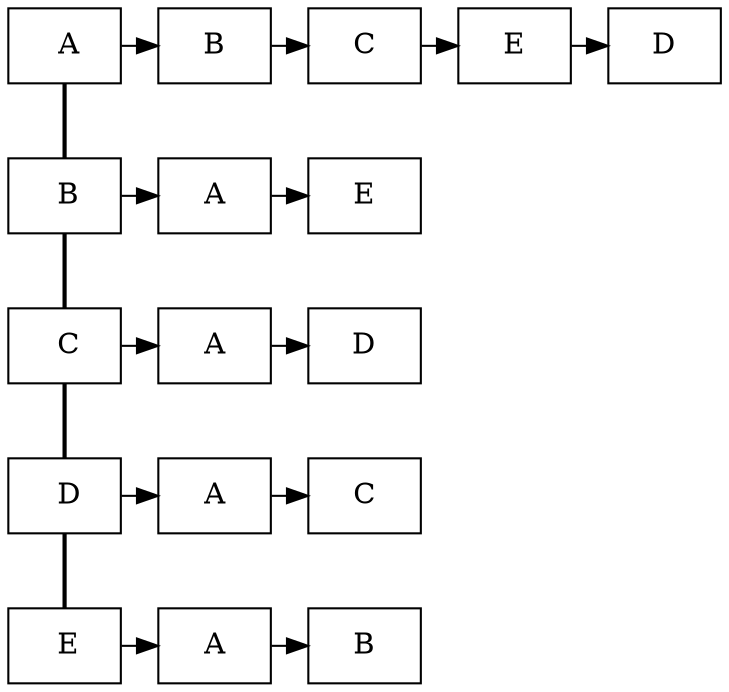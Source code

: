  digraph G{ 
 node [shape=rectangle]; 
node0 [label=" A" ];
node0B [label="B" ];
node0C [label="C" ];
node0E [label="E" ];
node0D [label="D" ];
node1 [label=" B" ];
node1A [label="A" ];
node1E [label="E" ];
node2 [label=" C" ];
node2A [label="A" ];
node2D [label="D" ];
node3 [label=" D" ];
node3A [label="A" ];
node3C [label="C" ];
node4 [label=" E" ];
node4A [label="A" ];
node4B [label="B" ];
node0-> node0B 
node0B -> node0C
node0C -> node0E
node0E -> node0D
node0-> node1 [penwidth=2, arrowhead=none];
node1-> node1A 
node1A -> node1E
node1-> node2 [penwidth=2, arrowhead=none];
node2-> node2A 
node2A -> node2D
node2-> node3 [penwidth=2, arrowhead=none];
node3-> node3A 
node3A -> node3C
node3-> node4 [penwidth=2, arrowhead=none];
node4-> node4A 
node4A -> node4B
{rank= same;  node0; node0B;node0C;node0E;node0D; } 
{rank= same;  node1; node1A;node1E; } 
{rank= same;  node2; node2A;node2D; } 
{rank= same;  node3; node3A;node3C; } 
{rank= same;  node4; node4A;node4B; } 

}
